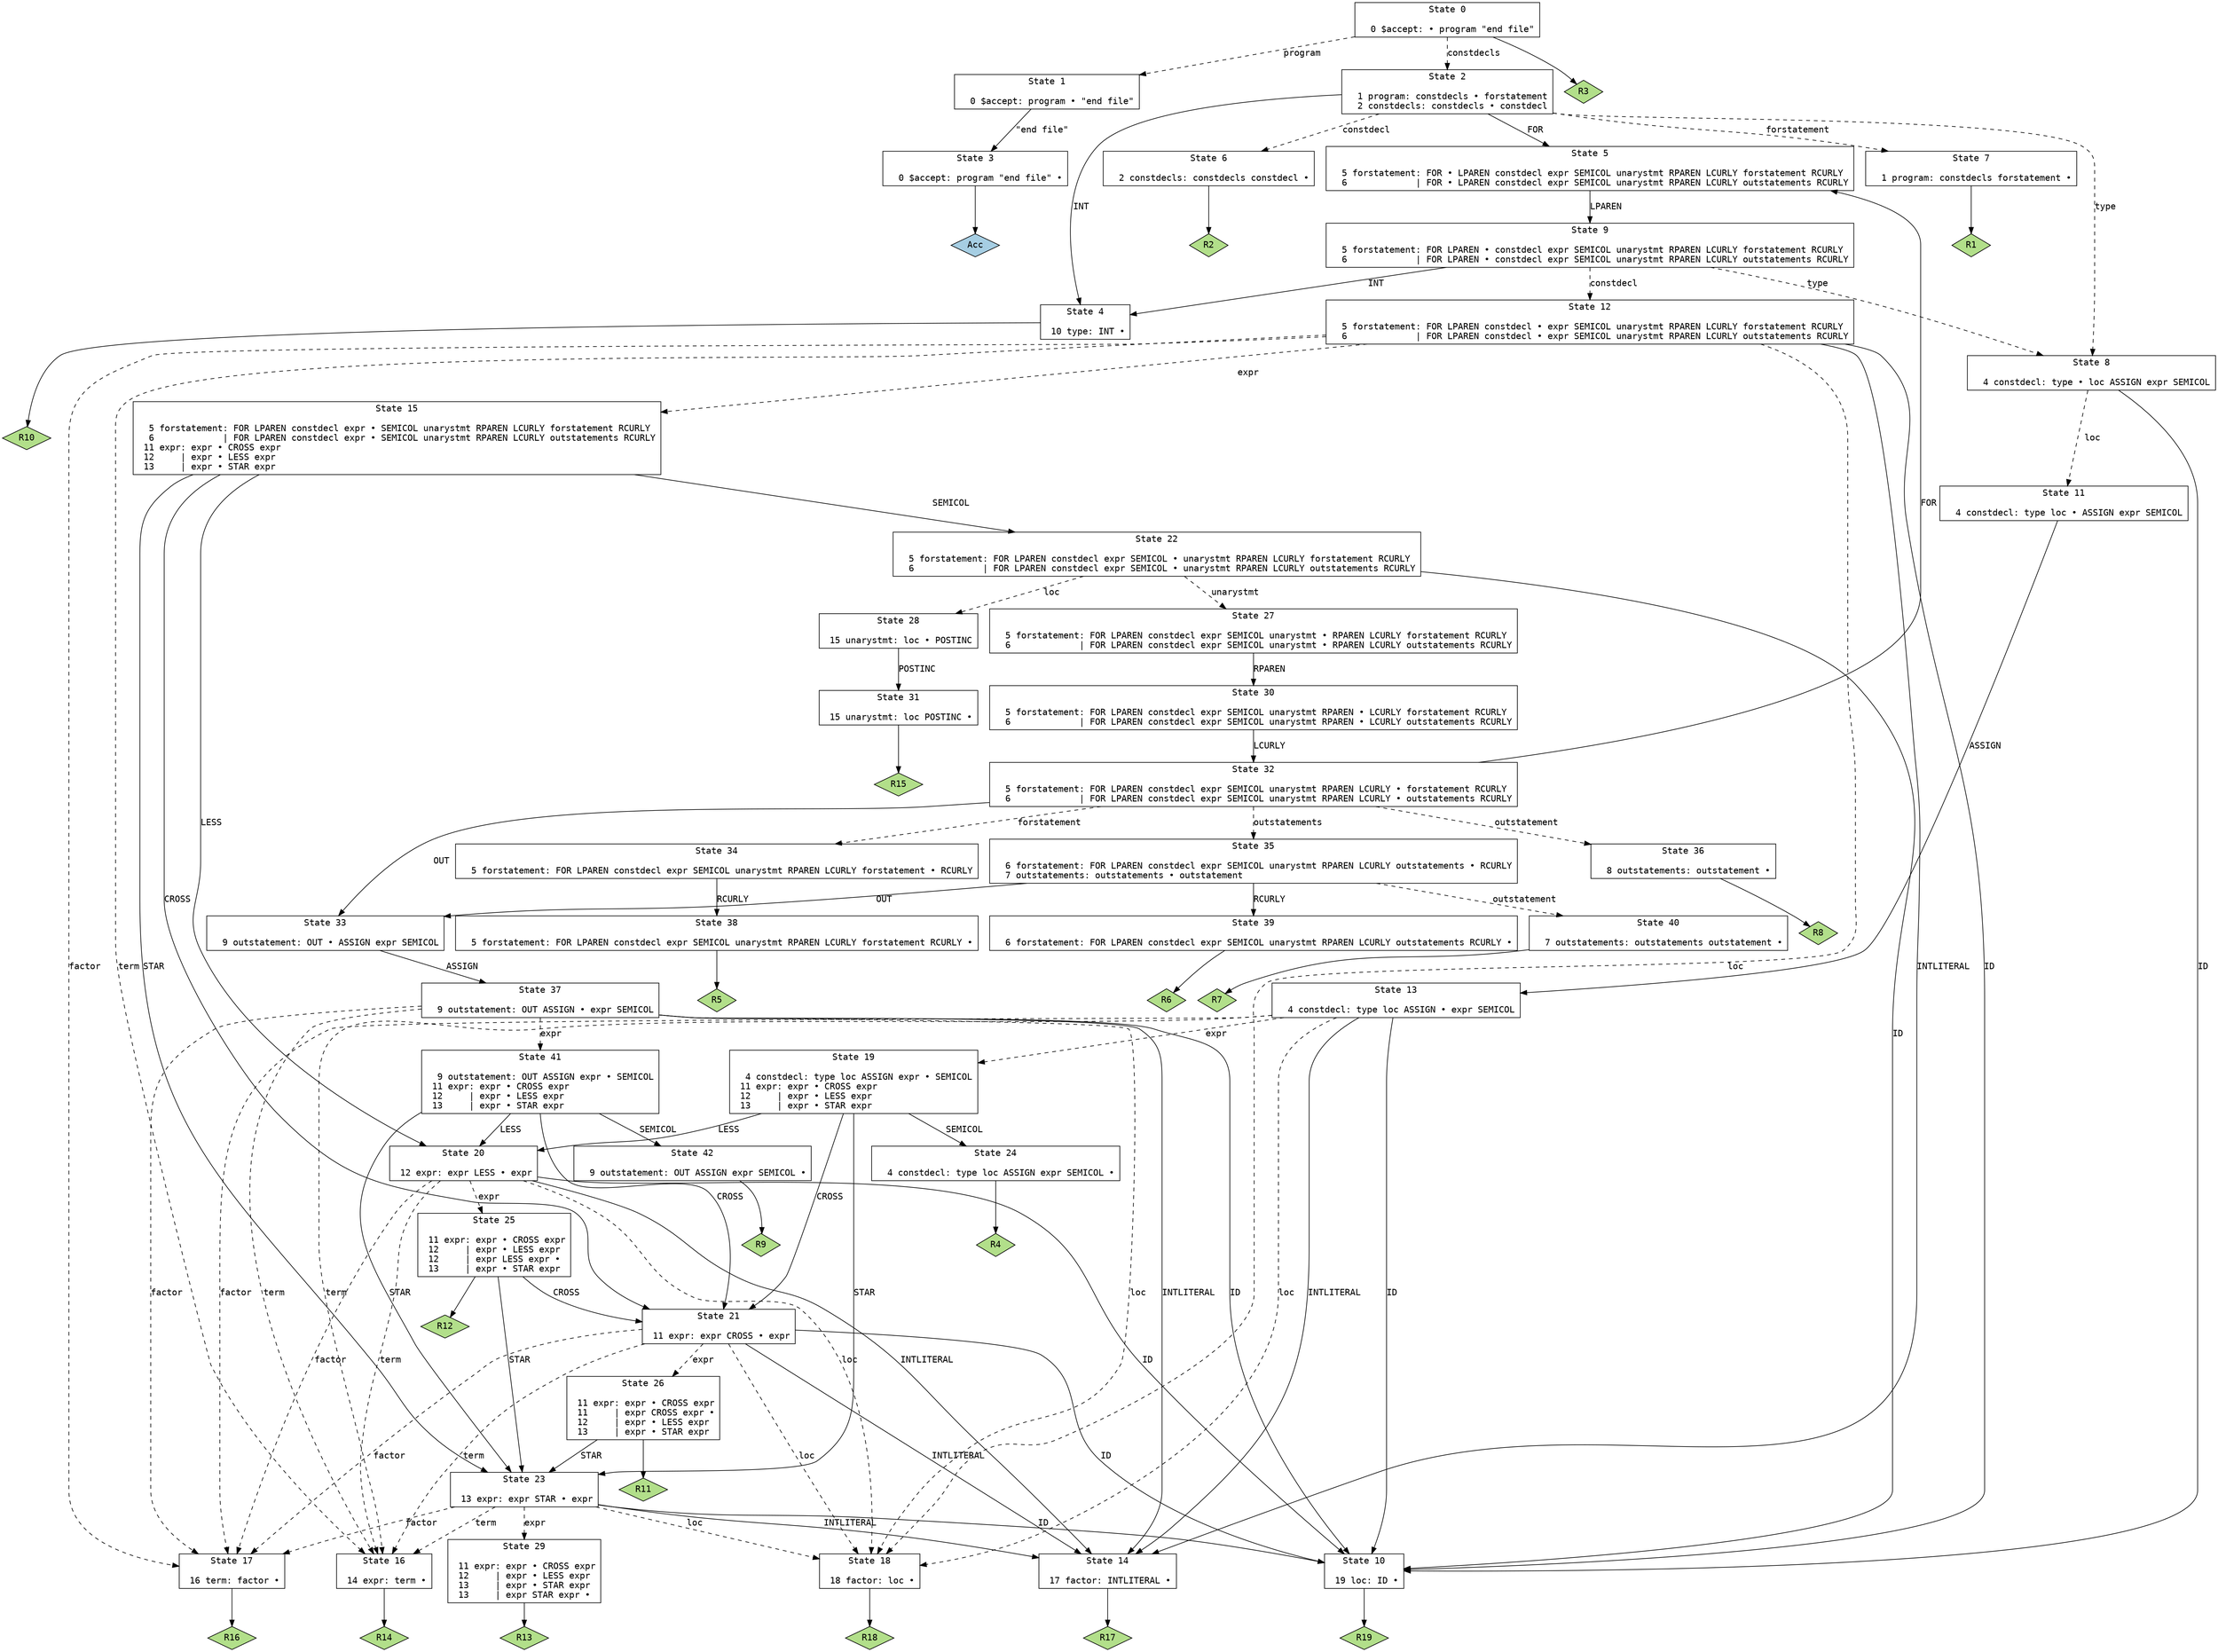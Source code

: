 // Generated by GNU Bison 3.8.2.
// Report bugs to <bug-bison@gnu.org>.
// Home page: <https://www.gnu.org/software/bison/>.

digraph "parser.yy"
{
  node [fontname = courier, shape = box, colorscheme = paired6]
  edge [fontname = courier]

  0 [label="State 0\n\l  0 $accept: • program \"end file\"\l"]
  0 -> 1 [style=dashed label="program"]
  0 -> 2 [style=dashed label="constdecls"]
  0 -> "0R3" [style=solid]
 "0R3" [label="R3", fillcolor=3, shape=diamond, style=filled]
  1 [label="State 1\n\l  0 $accept: program • \"end file\"\l"]
  1 -> 3 [style=solid label="\"end file\""]
  2 [label="State 2\n\l  1 program: constdecls • forstatement\l  2 constdecls: constdecls • constdecl\l"]
  2 -> 4 [style=solid label="INT"]
  2 -> 5 [style=solid label="FOR"]
  2 -> 6 [style=dashed label="constdecl"]
  2 -> 7 [style=dashed label="forstatement"]
  2 -> 8 [style=dashed label="type"]
  3 [label="State 3\n\l  0 $accept: program \"end file\" •\l"]
  3 -> "3R0" [style=solid]
 "3R0" [label="Acc", fillcolor=1, shape=diamond, style=filled]
  4 [label="State 4\n\l 10 type: INT •\l"]
  4 -> "4R10" [style=solid]
 "4R10" [label="R10", fillcolor=3, shape=diamond, style=filled]
  5 [label="State 5\n\l  5 forstatement: FOR • LPAREN constdecl expr SEMICOL unarystmt RPAREN LCURLY forstatement RCURLY\l  6             | FOR • LPAREN constdecl expr SEMICOL unarystmt RPAREN LCURLY outstatements RCURLY\l"]
  5 -> 9 [style=solid label="LPAREN"]
  6 [label="State 6\n\l  2 constdecls: constdecls constdecl •\l"]
  6 -> "6R2" [style=solid]
 "6R2" [label="R2", fillcolor=3, shape=diamond, style=filled]
  7 [label="State 7\n\l  1 program: constdecls forstatement •\l"]
  7 -> "7R1" [style=solid]
 "7R1" [label="R1", fillcolor=3, shape=diamond, style=filled]
  8 [label="State 8\n\l  4 constdecl: type • loc ASSIGN expr SEMICOL\l"]
  8 -> 10 [style=solid label="ID"]
  8 -> 11 [style=dashed label="loc"]
  9 [label="State 9\n\l  5 forstatement: FOR LPAREN • constdecl expr SEMICOL unarystmt RPAREN LCURLY forstatement RCURLY\l  6             | FOR LPAREN • constdecl expr SEMICOL unarystmt RPAREN LCURLY outstatements RCURLY\l"]
  9 -> 4 [style=solid label="INT"]
  9 -> 12 [style=dashed label="constdecl"]
  9 -> 8 [style=dashed label="type"]
  10 [label="State 10\n\l 19 loc: ID •\l"]
  10 -> "10R19" [style=solid]
 "10R19" [label="R19", fillcolor=3, shape=diamond, style=filled]
  11 [label="State 11\n\l  4 constdecl: type loc • ASSIGN expr SEMICOL\l"]
  11 -> 13 [style=solid label="ASSIGN"]
  12 [label="State 12\n\l  5 forstatement: FOR LPAREN constdecl • expr SEMICOL unarystmt RPAREN LCURLY forstatement RCURLY\l  6             | FOR LPAREN constdecl • expr SEMICOL unarystmt RPAREN LCURLY outstatements RCURLY\l"]
  12 -> 10 [style=solid label="ID"]
  12 -> 14 [style=solid label="INTLITERAL"]
  12 -> 15 [style=dashed label="expr"]
  12 -> 16 [style=dashed label="term"]
  12 -> 17 [style=dashed label="factor"]
  12 -> 18 [style=dashed label="loc"]
  13 [label="State 13\n\l  4 constdecl: type loc ASSIGN • expr SEMICOL\l"]
  13 -> 10 [style=solid label="ID"]
  13 -> 14 [style=solid label="INTLITERAL"]
  13 -> 19 [style=dashed label="expr"]
  13 -> 16 [style=dashed label="term"]
  13 -> 17 [style=dashed label="factor"]
  13 -> 18 [style=dashed label="loc"]
  14 [label="State 14\n\l 17 factor: INTLITERAL •\l"]
  14 -> "14R17" [style=solid]
 "14R17" [label="R17", fillcolor=3, shape=diamond, style=filled]
  15 [label="State 15\n\l  5 forstatement: FOR LPAREN constdecl expr • SEMICOL unarystmt RPAREN LCURLY forstatement RCURLY\l  6             | FOR LPAREN constdecl expr • SEMICOL unarystmt RPAREN LCURLY outstatements RCURLY\l 11 expr: expr • CROSS expr\l 12     | expr • LESS expr\l 13     | expr • STAR expr\l"]
  15 -> 20 [style=solid label="LESS"]
  15 -> 21 [style=solid label="CROSS"]
  15 -> 22 [style=solid label="SEMICOL"]
  15 -> 23 [style=solid label="STAR"]
  16 [label="State 16\n\l 14 expr: term •\l"]
  16 -> "16R14" [style=solid]
 "16R14" [label="R14", fillcolor=3, shape=diamond, style=filled]
  17 [label="State 17\n\l 16 term: factor •\l"]
  17 -> "17R16" [style=solid]
 "17R16" [label="R16", fillcolor=3, shape=diamond, style=filled]
  18 [label="State 18\n\l 18 factor: loc •\l"]
  18 -> "18R18" [style=solid]
 "18R18" [label="R18", fillcolor=3, shape=diamond, style=filled]
  19 [label="State 19\n\l  4 constdecl: type loc ASSIGN expr • SEMICOL\l 11 expr: expr • CROSS expr\l 12     | expr • LESS expr\l 13     | expr • STAR expr\l"]
  19 -> 20 [style=solid label="LESS"]
  19 -> 21 [style=solid label="CROSS"]
  19 -> 24 [style=solid label="SEMICOL"]
  19 -> 23 [style=solid label="STAR"]
  20 [label="State 20\n\l 12 expr: expr LESS • expr\l"]
  20 -> 10 [style=solid label="ID"]
  20 -> 14 [style=solid label="INTLITERAL"]
  20 -> 25 [style=dashed label="expr"]
  20 -> 16 [style=dashed label="term"]
  20 -> 17 [style=dashed label="factor"]
  20 -> 18 [style=dashed label="loc"]
  21 [label="State 21\n\l 11 expr: expr CROSS • expr\l"]
  21 -> 10 [style=solid label="ID"]
  21 -> 14 [style=solid label="INTLITERAL"]
  21 -> 26 [style=dashed label="expr"]
  21 -> 16 [style=dashed label="term"]
  21 -> 17 [style=dashed label="factor"]
  21 -> 18 [style=dashed label="loc"]
  22 [label="State 22\n\l  5 forstatement: FOR LPAREN constdecl expr SEMICOL • unarystmt RPAREN LCURLY forstatement RCURLY\l  6             | FOR LPAREN constdecl expr SEMICOL • unarystmt RPAREN LCURLY outstatements RCURLY\l"]
  22 -> 10 [style=solid label="ID"]
  22 -> 27 [style=dashed label="unarystmt"]
  22 -> 28 [style=dashed label="loc"]
  23 [label="State 23\n\l 13 expr: expr STAR • expr\l"]
  23 -> 10 [style=solid label="ID"]
  23 -> 14 [style=solid label="INTLITERAL"]
  23 -> 29 [style=dashed label="expr"]
  23 -> 16 [style=dashed label="term"]
  23 -> 17 [style=dashed label="factor"]
  23 -> 18 [style=dashed label="loc"]
  24 [label="State 24\n\l  4 constdecl: type loc ASSIGN expr SEMICOL •\l"]
  24 -> "24R4" [style=solid]
 "24R4" [label="R4", fillcolor=3, shape=diamond, style=filled]
  25 [label="State 25\n\l 11 expr: expr • CROSS expr\l 12     | expr • LESS expr\l 12     | expr LESS expr •\l 13     | expr • STAR expr\l"]
  25 -> 21 [style=solid label="CROSS"]
  25 -> 23 [style=solid label="STAR"]
  25 -> "25R12" [style=solid]
 "25R12" [label="R12", fillcolor=3, shape=diamond, style=filled]
  26 [label="State 26\n\l 11 expr: expr • CROSS expr\l 11     | expr CROSS expr •\l 12     | expr • LESS expr\l 13     | expr • STAR expr\l"]
  26 -> 23 [style=solid label="STAR"]
  26 -> "26R11" [style=solid]
 "26R11" [label="R11", fillcolor=3, shape=diamond, style=filled]
  27 [label="State 27\n\l  5 forstatement: FOR LPAREN constdecl expr SEMICOL unarystmt • RPAREN LCURLY forstatement RCURLY\l  6             | FOR LPAREN constdecl expr SEMICOL unarystmt • RPAREN LCURLY outstatements RCURLY\l"]
  27 -> 30 [style=solid label="RPAREN"]
  28 [label="State 28\n\l 15 unarystmt: loc • POSTINC\l"]
  28 -> 31 [style=solid label="POSTINC"]
  29 [label="State 29\n\l 11 expr: expr • CROSS expr\l 12     | expr • LESS expr\l 13     | expr • STAR expr\l 13     | expr STAR expr •\l"]
  29 -> "29R13" [style=solid]
 "29R13" [label="R13", fillcolor=3, shape=diamond, style=filled]
  30 [label="State 30\n\l  5 forstatement: FOR LPAREN constdecl expr SEMICOL unarystmt RPAREN • LCURLY forstatement RCURLY\l  6             | FOR LPAREN constdecl expr SEMICOL unarystmt RPAREN • LCURLY outstatements RCURLY\l"]
  30 -> 32 [style=solid label="LCURLY"]
  31 [label="State 31\n\l 15 unarystmt: loc POSTINC •\l"]
  31 -> "31R15" [style=solid]
 "31R15" [label="R15", fillcolor=3, shape=diamond, style=filled]
  32 [label="State 32\n\l  5 forstatement: FOR LPAREN constdecl expr SEMICOL unarystmt RPAREN LCURLY • forstatement RCURLY\l  6             | FOR LPAREN constdecl expr SEMICOL unarystmt RPAREN LCURLY • outstatements RCURLY\l"]
  32 -> 5 [style=solid label="FOR"]
  32 -> 33 [style=solid label="OUT"]
  32 -> 34 [style=dashed label="forstatement"]
  32 -> 35 [style=dashed label="outstatements"]
  32 -> 36 [style=dashed label="outstatement"]
  33 [label="State 33\n\l  9 outstatement: OUT • ASSIGN expr SEMICOL\l"]
  33 -> 37 [style=solid label="ASSIGN"]
  34 [label="State 34\n\l  5 forstatement: FOR LPAREN constdecl expr SEMICOL unarystmt RPAREN LCURLY forstatement • RCURLY\l"]
  34 -> 38 [style=solid label="RCURLY"]
  35 [label="State 35\n\l  6 forstatement: FOR LPAREN constdecl expr SEMICOL unarystmt RPAREN LCURLY outstatements • RCURLY\l  7 outstatements: outstatements • outstatement\l"]
  35 -> 39 [style=solid label="RCURLY"]
  35 -> 33 [style=solid label="OUT"]
  35 -> 40 [style=dashed label="outstatement"]
  36 [label="State 36\n\l  8 outstatements: outstatement •\l"]
  36 -> "36R8" [style=solid]
 "36R8" [label="R8", fillcolor=3, shape=diamond, style=filled]
  37 [label="State 37\n\l  9 outstatement: OUT ASSIGN • expr SEMICOL\l"]
  37 -> 10 [style=solid label="ID"]
  37 -> 14 [style=solid label="INTLITERAL"]
  37 -> 41 [style=dashed label="expr"]
  37 -> 16 [style=dashed label="term"]
  37 -> 17 [style=dashed label="factor"]
  37 -> 18 [style=dashed label="loc"]
  38 [label="State 38\n\l  5 forstatement: FOR LPAREN constdecl expr SEMICOL unarystmt RPAREN LCURLY forstatement RCURLY •\l"]
  38 -> "38R5" [style=solid]
 "38R5" [label="R5", fillcolor=3, shape=diamond, style=filled]
  39 [label="State 39\n\l  6 forstatement: FOR LPAREN constdecl expr SEMICOL unarystmt RPAREN LCURLY outstatements RCURLY •\l"]
  39 -> "39R6" [style=solid]
 "39R6" [label="R6", fillcolor=3, shape=diamond, style=filled]
  40 [label="State 40\n\l  7 outstatements: outstatements outstatement •\l"]
  40 -> "40R7" [style=solid]
 "40R7" [label="R7", fillcolor=3, shape=diamond, style=filled]
  41 [label="State 41\n\l  9 outstatement: OUT ASSIGN expr • SEMICOL\l 11 expr: expr • CROSS expr\l 12     | expr • LESS expr\l 13     | expr • STAR expr\l"]
  41 -> 20 [style=solid label="LESS"]
  41 -> 21 [style=solid label="CROSS"]
  41 -> 42 [style=solid label="SEMICOL"]
  41 -> 23 [style=solid label="STAR"]
  42 [label="State 42\n\l  9 outstatement: OUT ASSIGN expr SEMICOL •\l"]
  42 -> "42R9" [style=solid]
 "42R9" [label="R9", fillcolor=3, shape=diamond, style=filled]
}

